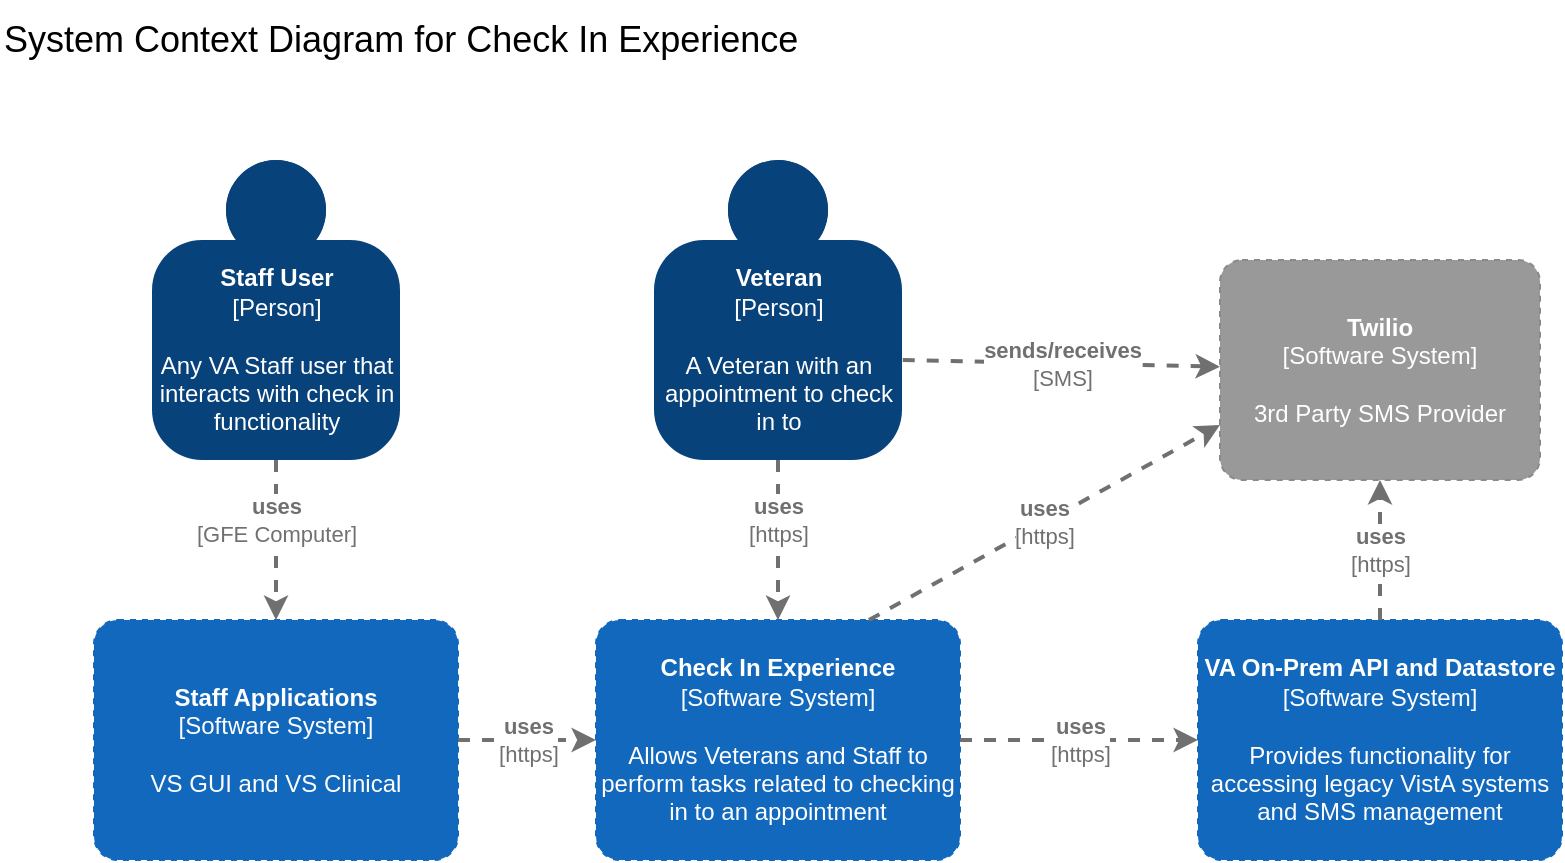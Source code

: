 <mxfile version="13.9.9" type="device"><diagram id="GcFFCStlhtEaanBatz_P" name="Page-1"><mxGraphModel dx="1106" dy="822" grid="1" gridSize="10" guides="1" tooltips="1" connect="1" arrows="1" fold="1" page="1" pageScale="1" pageWidth="850" pageHeight="1100" math="0" shadow="0"><root><mxCell id="0"/><mxCell id="1" parent="0"/><mxCell id="jhq2QiCeA2dvY3EULMUV-6" value="&lt;font style=&quot;font-size: 18px&quot;&gt;System Context Diagram for Check In Experience&lt;/font&gt;" style="text;html=1;strokeColor=none;fillColor=none;align=left;verticalAlign=middle;whiteSpace=wrap;rounded=0;dashed=1;" vertex="1" parent="1"><mxGeometry x="40" y="20" width="540" height="40" as="geometry"/></mxCell><object placeholders="1" c4Name="Veteran" c4Type="Person" c4Description="A Veteran with an&#10;appointment to check&#10;in to" label="&lt;b&gt;%c4Name%&lt;/b&gt;&lt;div&gt;[%c4Type%]&lt;/div&gt;&lt;br&gt;&lt;div&gt;%c4Description%&lt;/div&gt;" id="jhq2QiCeA2dvY3EULMUV-66"><mxCell style="html=1;dashed=0;whitespace=wrap;fillColor=#08427b;strokeColor=none;fontColor=#ffffff;shape=mxgraph.c4.person;align=center;metaEdit=1;points=[[0.5,0,0],[1,0.5,0],[1,0.75,0],[0.75,1,0],[0.5,1,0],[0.25,1,0],[0,0.75,0],[0,0.5,0]];metaData={&quot;c4Type&quot;:{&quot;editable&quot;:false}};" vertex="1" parent="1"><mxGeometry x="367" y="100" width="124" height="150" as="geometry"/></mxCell></object><object placeholders="1" c4Name="Check In Experience" c4Type="Software System" c4Description="Allows Veterans and Staff to perform tasks related to checking in to an appointment" label="&lt;b&gt;%c4Name%&lt;/b&gt;&lt;div&gt;[%c4Type%]&lt;/div&gt;&lt;br&gt;&lt;div&gt;%c4Description%&lt;/div&gt;" id="jhq2QiCeA2dvY3EULMUV-67"><mxCell style="rounded=1;whiteSpace=wrap;html=1;labelBackgroundColor=none;fillColor=#1168BD;fontColor=#ffffff;align=center;arcSize=10;strokeColor=#1168BD;metaEdit=1;metaData={&quot;c4Type&quot;:{&quot;editable&quot;:false}};points=[[0.25,0,0],[0.5,0,0],[0.75,0,0],[1,0.25,0],[1,0.5,0],[1,0.75,0],[0.75,1,0],[0.5,1,0],[0.25,1,0],[0,0.75,0],[0,0.5,0],[0,0.25,0]];dashed=1;" vertex="1" parent="1"><mxGeometry x="338" y="330" width="182" height="120" as="geometry"/></mxCell></object><object placeholders="1" c4Name="VA On-Prem API and Datastore" c4Type="Software System" c4Description="Provides functionality for accessing legacy VistA systems and SMS management" label="&lt;b&gt;%c4Name%&lt;/b&gt;&lt;div&gt;[%c4Type%]&lt;/div&gt;&lt;br&gt;&lt;div&gt;%c4Description%&lt;/div&gt;" id="jhq2QiCeA2dvY3EULMUV-68"><mxCell style="rounded=1;whiteSpace=wrap;html=1;labelBackgroundColor=none;fillColor=#1168BD;fontColor=#ffffff;align=center;arcSize=10;strokeColor=#1168BD;metaEdit=1;metaData={&quot;c4Type&quot;:{&quot;editable&quot;:false}};points=[[0.25,0,0],[0.5,0,0],[0.75,0,0],[1,0.25,0],[1,0.5,0],[1,0.75,0],[0.75,1,0],[0.5,1,0],[0.25,1,0],[0,0.75,0],[0,0.5,0],[0,0.25,0]];dashed=1;" vertex="1" parent="1"><mxGeometry x="639" y="330" width="182" height="120" as="geometry"/></mxCell></object><object placeholders="1" c4Name="Staff Applications" c4Type="Software System" c4Description="VS GUI and VS Clinical" label="&lt;b&gt;%c4Name%&lt;/b&gt;&lt;div&gt;[%c4Type%]&lt;/div&gt;&lt;br&gt;&lt;div&gt;%c4Description%&lt;/div&gt;" id="jhq2QiCeA2dvY3EULMUV-69"><mxCell style="rounded=1;whiteSpace=wrap;html=1;labelBackgroundColor=none;fillColor=#1168BD;fontColor=#ffffff;align=center;arcSize=10;strokeColor=#1168BD;metaEdit=1;metaData={&quot;c4Type&quot;:{&quot;editable&quot;:false}};points=[[0.25,0,0],[0.5,0,0],[0.75,0,0],[1,0.25,0],[1,0.5,0],[1,0.75,0],[0.75,1,0],[0.5,1,0],[0.25,1,0],[0,0.75,0],[0,0.5,0],[0,0.25,0]];dashed=1;" vertex="1" parent="1"><mxGeometry x="87" y="330" width="182" height="120" as="geometry"/></mxCell></object><object placeholders="1" c4Name="Staff User" c4Type="Person" c4Description="Any VA Staff user that&#10;interacts with check in&#10;functionality" label="&lt;b&gt;%c4Name%&lt;/b&gt;&lt;div&gt;[%c4Type%]&lt;/div&gt;&lt;br&gt;&lt;div&gt;%c4Description%&lt;/div&gt;" id="jhq2QiCeA2dvY3EULMUV-70"><mxCell style="html=1;dashed=0;whitespace=wrap;fillColor=#08427b;strokeColor=none;fontColor=#ffffff;shape=mxgraph.c4.person;align=center;metaEdit=1;points=[[0.5,0,0],[1,0.5,0],[1,0.75,0],[0.75,1,0],[0.5,1,0],[0.25,1,0],[0,0.75,0],[0,0.5,0]];metaData={&quot;c4Type&quot;:{&quot;editable&quot;:false}};" vertex="1" parent="1"><mxGeometry x="116" y="100" width="124" height="150" as="geometry"/></mxCell></object><object placeholders="1" c4Type="Relationship" c4Technology="GFE Computer" c4Description="uses" label="&lt;div style=&quot;text-align: left&quot;&gt;&lt;div style=&quot;text-align: center&quot;&gt;&lt;b&gt;%c4Description%&lt;/b&gt;&lt;/div&gt;&lt;div style=&quot;text-align: center&quot;&gt;[%c4Technology%]&lt;/div&gt;&lt;/div&gt;" id="jhq2QiCeA2dvY3EULMUV-71"><mxCell style="edgeStyle=none;rounded=0;html=1;jettySize=auto;orthogonalLoop=1;strokeColor=#707070;strokeWidth=2;fontColor=#707070;jumpStyle=none;dashed=1;metaEdit=1;metaData={&quot;c4Type&quot;:{&quot;editable&quot;:false}};exitX=0.5;exitY=1;exitDx=0;exitDy=0;exitPerimeter=0;" edge="1" parent="1" source="jhq2QiCeA2dvY3EULMUV-70" target="jhq2QiCeA2dvY3EULMUV-69"><mxGeometry x="-0.25" width="160" relative="1" as="geometry"><mxPoint x="270" y="500" as="sourcePoint"/><mxPoint x="500" y="500" as="targetPoint"/><mxPoint as="offset"/></mxGeometry></mxCell></object><object placeholders="1" c4Type="Relationship" c4Technology="https" c4Description="uses" label="&lt;div style=&quot;text-align: left&quot;&gt;&lt;div style=&quot;text-align: center&quot;&gt;&lt;b&gt;%c4Description%&lt;/b&gt;&lt;/div&gt;&lt;div style=&quot;text-align: center&quot;&gt;[%c4Technology%]&lt;/div&gt;&lt;/div&gt;" id="jhq2QiCeA2dvY3EULMUV-72"><mxCell style="edgeStyle=none;rounded=0;html=1;entryX=0;entryY=0.5;jettySize=auto;orthogonalLoop=1;strokeColor=#707070;strokeWidth=2;fontColor=#707070;jumpStyle=none;dashed=1;metaEdit=1;metaData={&quot;c4Type&quot;:{&quot;editable&quot;:false}};exitX=1;exitY=0.5;exitDx=0;exitDy=0;exitPerimeter=0;entryDx=0;entryDy=0;entryPerimeter=0;" edge="1" parent="1" source="jhq2QiCeA2dvY3EULMUV-69" target="jhq2QiCeA2dvY3EULMUV-67"><mxGeometry width="160" relative="1" as="geometry"><mxPoint x="340" y="570" as="sourcePoint"/><mxPoint x="500" y="570" as="targetPoint"/></mxGeometry></mxCell></object><object placeholders="1" c4Type="Relationship" c4Technology="https" c4Description="uses" label="&lt;div style=&quot;text-align: left&quot;&gt;&lt;div style=&quot;text-align: center&quot;&gt;&lt;b&gt;%c4Description%&lt;/b&gt;&lt;/div&gt;&lt;div style=&quot;text-align: center&quot;&gt;[%c4Technology%]&lt;/div&gt;&lt;/div&gt;" id="jhq2QiCeA2dvY3EULMUV-73"><mxCell style="edgeStyle=none;rounded=0;html=1;entryX=0.5;entryY=0;jettySize=auto;orthogonalLoop=1;strokeColor=#707070;strokeWidth=2;fontColor=#707070;jumpStyle=none;dashed=1;metaEdit=1;metaData={&quot;c4Type&quot;:{&quot;editable&quot;:false}};exitX=0.5;exitY=1;exitDx=0;exitDy=0;exitPerimeter=0;entryDx=0;entryDy=0;entryPerimeter=0;" edge="1" parent="1" source="jhq2QiCeA2dvY3EULMUV-66" target="jhq2QiCeA2dvY3EULMUV-67"><mxGeometry x="-0.25" width="160" relative="1" as="geometry"><mxPoint x="340" y="570" as="sourcePoint"/><mxPoint x="500" y="570" as="targetPoint"/><mxPoint as="offset"/></mxGeometry></mxCell></object><object placeholders="1" c4Type="Relationship" c4Technology="https" c4Description="uses" label="&lt;div style=&quot;text-align: left&quot;&gt;&lt;div style=&quot;text-align: center&quot;&gt;&lt;b&gt;%c4Description%&lt;/b&gt;&lt;/div&gt;&lt;div style=&quot;text-align: center&quot;&gt;[%c4Technology%]&lt;/div&gt;&lt;/div&gt;" id="jhq2QiCeA2dvY3EULMUV-74"><mxCell style="edgeStyle=none;rounded=0;html=1;entryX=0;entryY=0.5;jettySize=auto;orthogonalLoop=1;strokeColor=#707070;strokeWidth=2;fontColor=#707070;jumpStyle=none;dashed=1;metaEdit=1;metaData={&quot;c4Type&quot;:{&quot;editable&quot;:false}};entryDx=0;entryDy=0;entryPerimeter=0;exitX=1;exitY=0.5;exitDx=0;exitDy=0;exitPerimeter=0;" edge="1" parent="1" source="jhq2QiCeA2dvY3EULMUV-67" target="jhq2QiCeA2dvY3EULMUV-68"><mxGeometry width="160" relative="1" as="geometry"><mxPoint x="530" y="510" as="sourcePoint"/><mxPoint x="500" y="410" as="targetPoint"/></mxGeometry></mxCell></object><object placeholders="1" c4Name="Twilio" c4Type="Software System" c4Description="3rd Party SMS Provider" label="&lt;b&gt;%c4Name%&lt;/b&gt;&lt;div&gt;[%c4Type%]&lt;/div&gt;&lt;br&gt;&lt;div&gt;%c4Description%&lt;/div&gt;" id="jhq2QiCeA2dvY3EULMUV-75"><mxCell style="rounded=1;whiteSpace=wrap;html=1;labelBackgroundColor=none;fillColor=#999999;fontColor=#ffffff;align=center;arcSize=10;strokeColor=#8A8A8A;metaEdit=1;metaData={&quot;c4Type&quot;:{&quot;editable&quot;:false}};points=[[0.25,0,0],[0.5,0,0],[0.75,0,0],[1,0.25,0],[1,0.5,0],[1,0.75,0],[0.75,1,0],[0.5,1,0],[0.25,1,0],[0,0.75,0],[0,0.5,0],[0,0.25,0]];dashed=1;" vertex="1" parent="1"><mxGeometry x="650" y="150" width="160" height="110.0" as="geometry"/></mxCell></object><object placeholders="1" c4Type="Relationship" c4Technology="https" c4Description="uses" label="&lt;div style=&quot;text-align: left&quot;&gt;&lt;div style=&quot;text-align: center&quot;&gt;&lt;b&gt;%c4Description%&lt;/b&gt;&lt;/div&gt;&lt;div style=&quot;text-align: center&quot;&gt;[%c4Technology%]&lt;/div&gt;&lt;/div&gt;" id="jhq2QiCeA2dvY3EULMUV-76"><mxCell style="edgeStyle=none;rounded=0;html=1;entryX=0;entryY=0.75;jettySize=auto;orthogonalLoop=1;strokeColor=#707070;strokeWidth=2;fontColor=#707070;jumpStyle=none;dashed=1;metaEdit=1;metaData={&quot;c4Type&quot;:{&quot;editable&quot;:false}};entryDx=0;entryDy=0;entryPerimeter=0;exitX=0.75;exitY=0;exitDx=0;exitDy=0;exitPerimeter=0;" edge="1" parent="1" source="jhq2QiCeA2dvY3EULMUV-67" target="jhq2QiCeA2dvY3EULMUV-75"><mxGeometry width="160" relative="1" as="geometry"><mxPoint x="490" y="290" as="sourcePoint"/><mxPoint x="500" y="340" as="targetPoint"/></mxGeometry></mxCell></object><object placeholders="1" c4Type="Relationship" c4Technology="https" c4Description="uses" label="&lt;div style=&quot;text-align: left&quot;&gt;&lt;div style=&quot;text-align: center&quot;&gt;&lt;b&gt;%c4Description%&lt;/b&gt;&lt;/div&gt;&lt;div style=&quot;text-align: center&quot;&gt;[%c4Technology%]&lt;/div&gt;&lt;/div&gt;" id="jhq2QiCeA2dvY3EULMUV-77"><mxCell style="edgeStyle=none;rounded=0;html=1;entryX=0.5;entryY=1;jettySize=auto;orthogonalLoop=1;strokeColor=#707070;strokeWidth=2;fontColor=#707070;jumpStyle=none;dashed=1;metaEdit=1;metaData={&quot;c4Type&quot;:{&quot;editable&quot;:false}};exitX=0.5;exitY=0;exitDx=0;exitDy=0;exitPerimeter=0;entryDx=0;entryDy=0;entryPerimeter=0;" edge="1" parent="1" source="jhq2QiCeA2dvY3EULMUV-68" target="jhq2QiCeA2dvY3EULMUV-75"><mxGeometry width="160" relative="1" as="geometry"><mxPoint x="340" y="340" as="sourcePoint"/><mxPoint x="500" y="340" as="targetPoint"/></mxGeometry></mxCell></object><object placeholders="1" c4Type="Relationship" c4Technology="SMS" c4Description="sends/receives" label="&lt;div style=&quot;text-align: left&quot;&gt;&lt;div style=&quot;text-align: center&quot;&gt;&lt;b&gt;%c4Description%&lt;/b&gt;&lt;/div&gt;&lt;div style=&quot;text-align: center&quot;&gt;[%c4Technology%]&lt;/div&gt;&lt;/div&gt;" id="jhq2QiCeA2dvY3EULMUV-78"><mxCell style="edgeStyle=none;rounded=0;html=1;jettySize=auto;orthogonalLoop=1;strokeColor=#707070;strokeWidth=2;fontColor=#707070;jumpStyle=none;dashed=1;metaEdit=1;metaData={&quot;c4Type&quot;:{&quot;editable&quot;:false}};exitX=1.003;exitY=0.667;exitDx=0;exitDy=0;exitPerimeter=0;" edge="1" parent="1" source="jhq2QiCeA2dvY3EULMUV-66" target="jhq2QiCeA2dvY3EULMUV-75"><mxGeometry width="160" relative="1" as="geometry"><mxPoint x="340" y="340" as="sourcePoint"/><mxPoint x="600" y="190" as="targetPoint"/></mxGeometry></mxCell></object></root></mxGraphModel></diagram></mxfile>